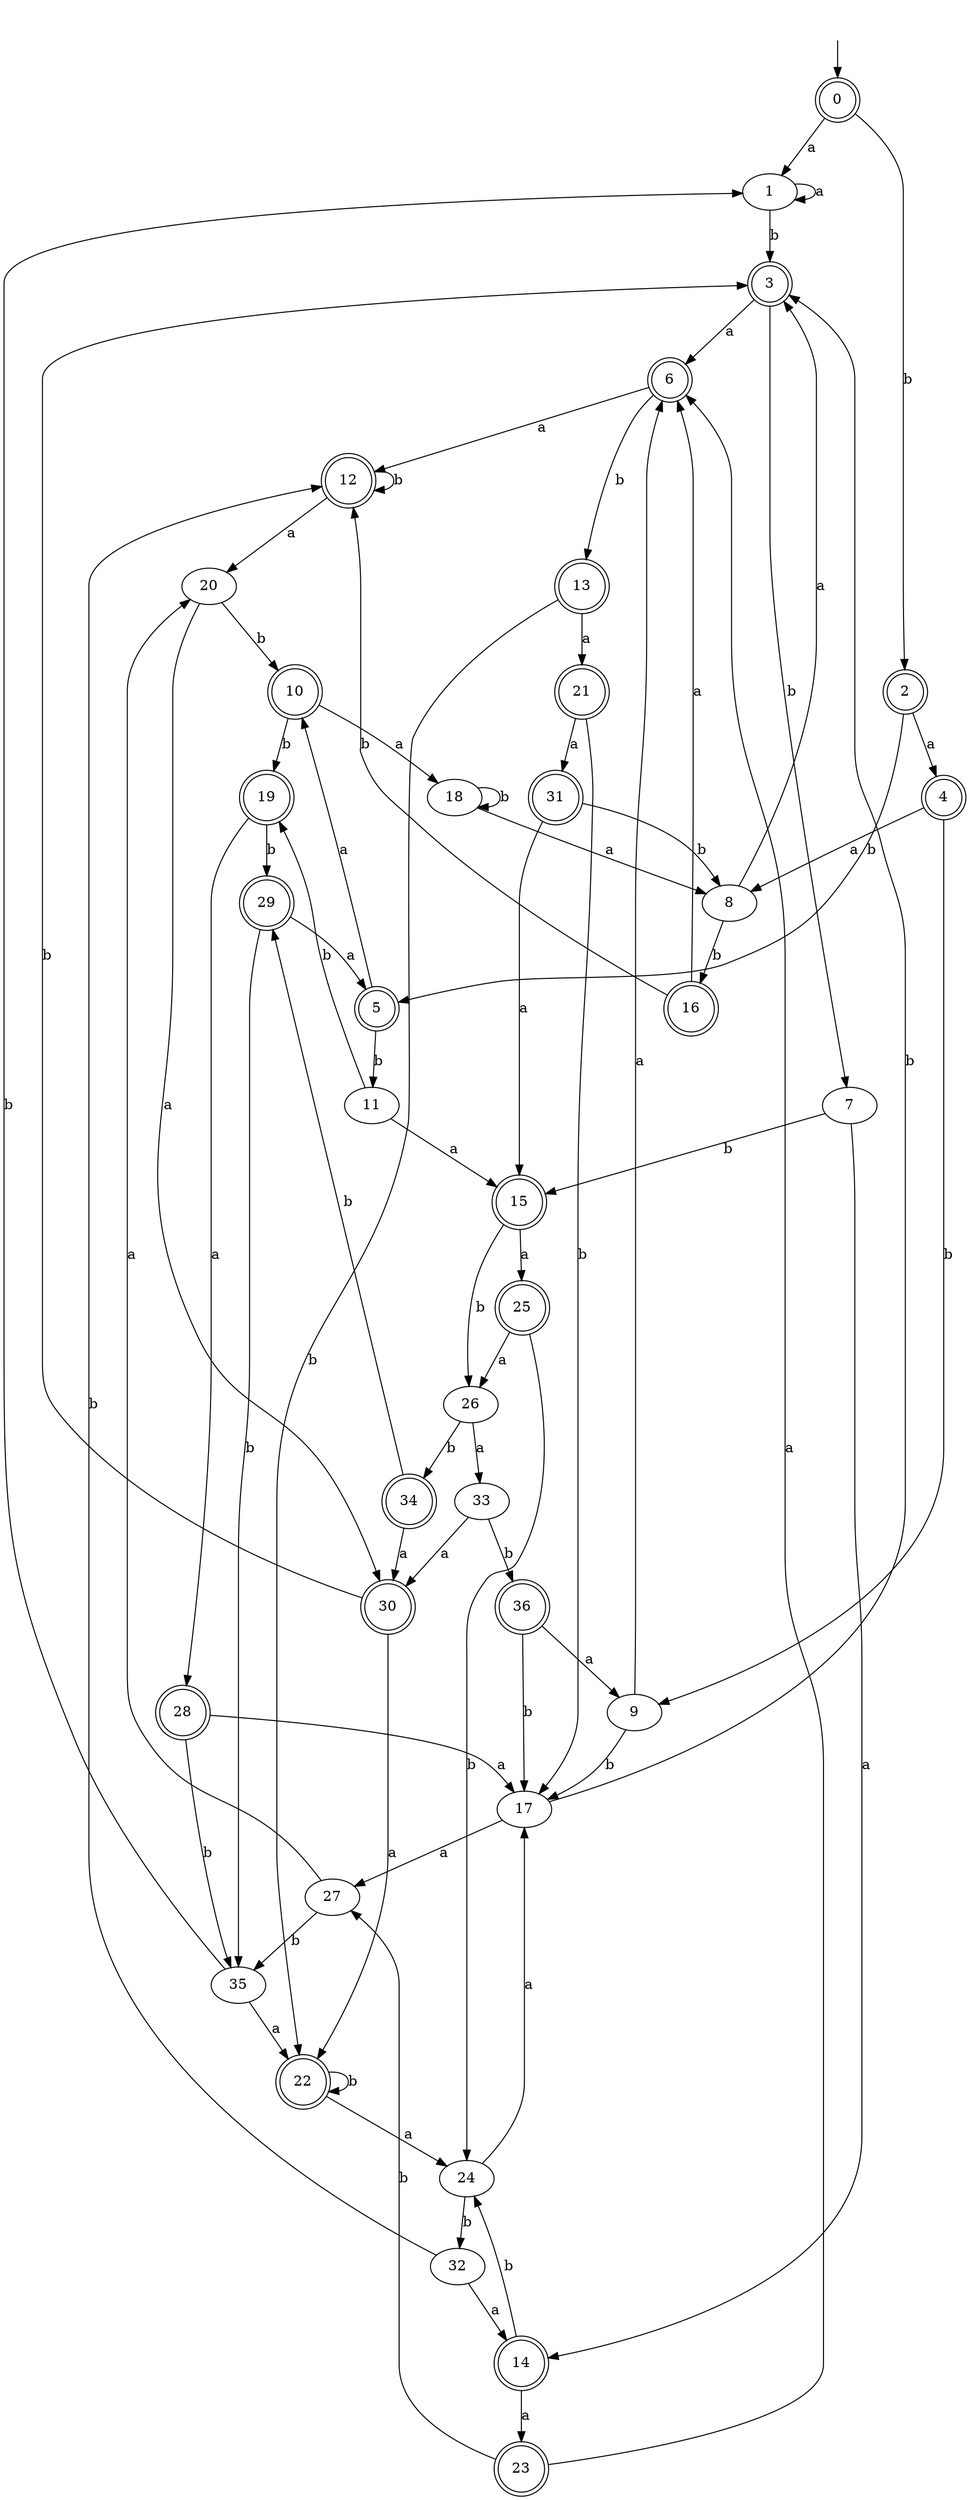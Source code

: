 digraph RandomDFA {
  __start0 [label="", shape=none];
  __start0 -> 0 [label=""];
  0 [shape=circle] [shape=doublecircle]
  0 -> 1 [label="a"]
  0 -> 2 [label="b"]
  1
  1 -> 1 [label="a"]
  1 -> 3 [label="b"]
  2 [shape=doublecircle]
  2 -> 4 [label="a"]
  2 -> 5 [label="b"]
  3 [shape=doublecircle]
  3 -> 6 [label="a"]
  3 -> 7 [label="b"]
  4 [shape=doublecircle]
  4 -> 8 [label="a"]
  4 -> 9 [label="b"]
  5 [shape=doublecircle]
  5 -> 10 [label="a"]
  5 -> 11 [label="b"]
  6 [shape=doublecircle]
  6 -> 12 [label="a"]
  6 -> 13 [label="b"]
  7
  7 -> 14 [label="a"]
  7 -> 15 [label="b"]
  8
  8 -> 3 [label="a"]
  8 -> 16 [label="b"]
  9
  9 -> 6 [label="a"]
  9 -> 17 [label="b"]
  10 [shape=doublecircle]
  10 -> 18 [label="a"]
  10 -> 19 [label="b"]
  11
  11 -> 15 [label="a"]
  11 -> 19 [label="b"]
  12 [shape=doublecircle]
  12 -> 20 [label="a"]
  12 -> 12 [label="b"]
  13 [shape=doublecircle]
  13 -> 21 [label="a"]
  13 -> 22 [label="b"]
  14 [shape=doublecircle]
  14 -> 23 [label="a"]
  14 -> 24 [label="b"]
  15 [shape=doublecircle]
  15 -> 25 [label="a"]
  15 -> 26 [label="b"]
  16 [shape=doublecircle]
  16 -> 6 [label="a"]
  16 -> 12 [label="b"]
  17
  17 -> 27 [label="a"]
  17 -> 3 [label="b"]
  18
  18 -> 8 [label="a"]
  18 -> 18 [label="b"]
  19 [shape=doublecircle]
  19 -> 28 [label="a"]
  19 -> 29 [label="b"]
  20
  20 -> 30 [label="a"]
  20 -> 10 [label="b"]
  21 [shape=doublecircle]
  21 -> 31 [label="a"]
  21 -> 17 [label="b"]
  22 [shape=doublecircle]
  22 -> 24 [label="a"]
  22 -> 22 [label="b"]
  23 [shape=doublecircle]
  23 -> 6 [label="a"]
  23 -> 27 [label="b"]
  24
  24 -> 17 [label="a"]
  24 -> 32 [label="b"]
  25 [shape=doublecircle]
  25 -> 26 [label="a"]
  25 -> 24 [label="b"]
  26
  26 -> 33 [label="a"]
  26 -> 34 [label="b"]
  27
  27 -> 20 [label="a"]
  27 -> 35 [label="b"]
  28 [shape=doublecircle]
  28 -> 17 [label="a"]
  28 -> 35 [label="b"]
  29 [shape=doublecircle]
  29 -> 5 [label="a"]
  29 -> 35 [label="b"]
  30 [shape=doublecircle]
  30 -> 22 [label="a"]
  30 -> 3 [label="b"]
  31 [shape=doublecircle]
  31 -> 15 [label="a"]
  31 -> 8 [label="b"]
  32
  32 -> 14 [label="a"]
  32 -> 12 [label="b"]
  33
  33 -> 30 [label="a"]
  33 -> 36 [label="b"]
  34 [shape=doublecircle]
  34 -> 30 [label="a"]
  34 -> 29 [label="b"]
  35
  35 -> 22 [label="a"]
  35 -> 1 [label="b"]
  36 [shape=doublecircle]
  36 -> 9 [label="a"]
  36 -> 17 [label="b"]
}
